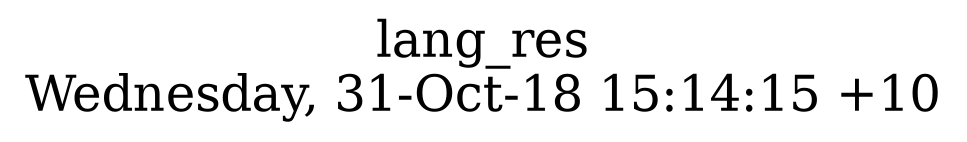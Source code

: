 digraph G {
fontsize="24";
label="lang_res\nWednesday, 31-Oct-18 15:14:15 +10";
nojustify=true;
ordering=out;
rankdir=LR;
size="30";
}

